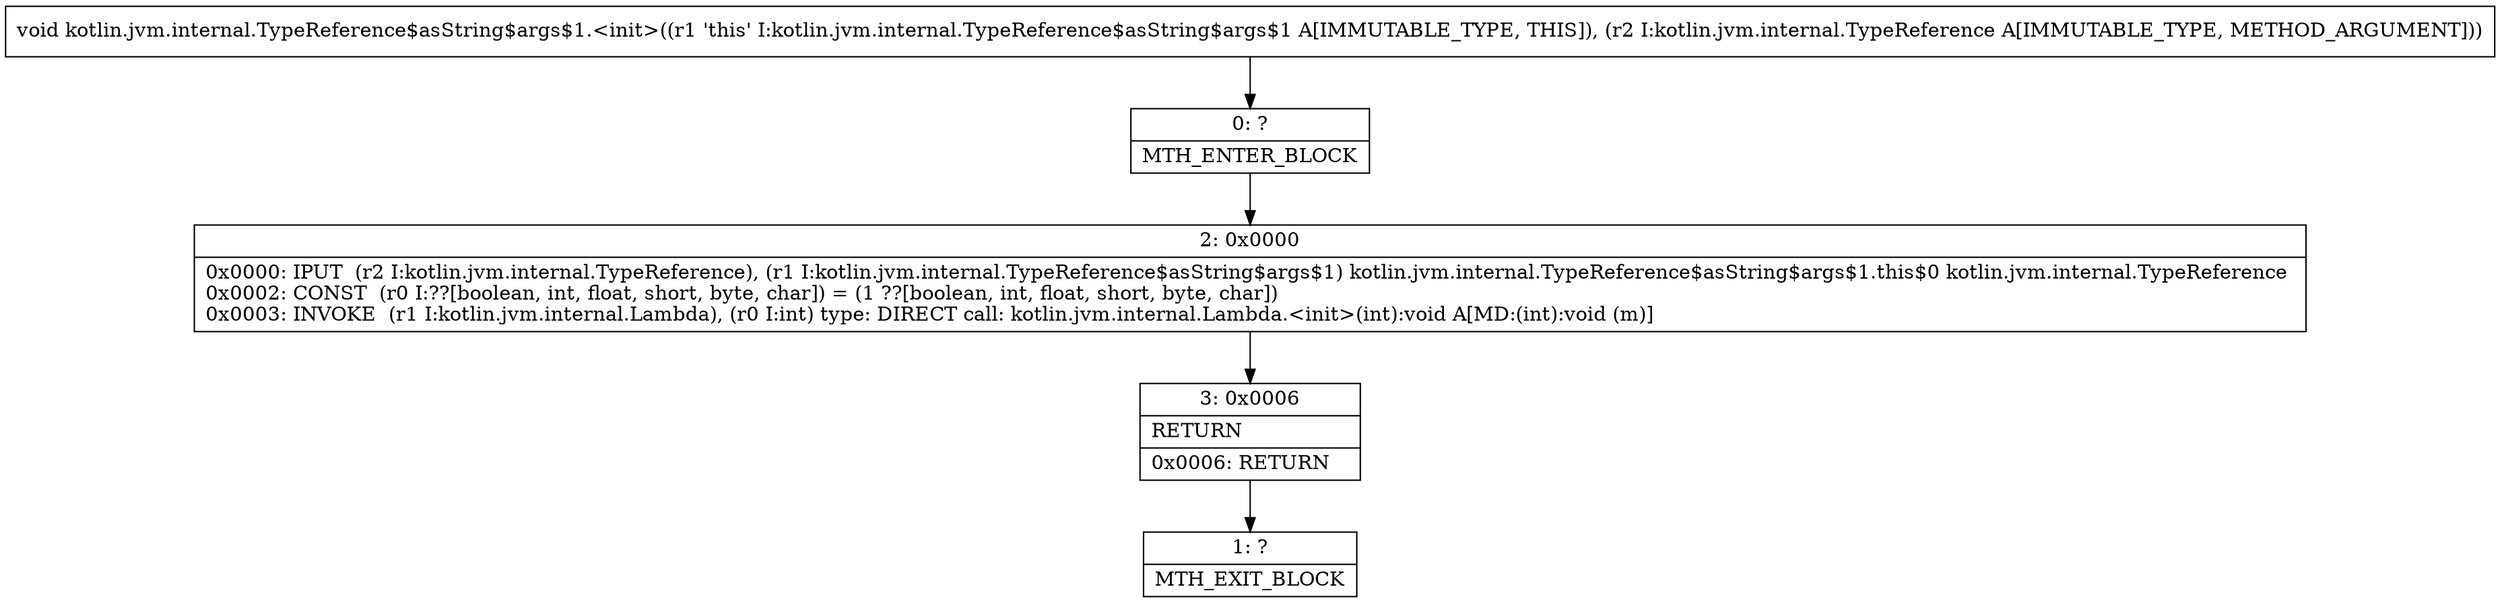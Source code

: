 digraph "CFG forkotlin.jvm.internal.TypeReference$asString$args$1.\<init\>(Lkotlin\/jvm\/internal\/TypeReference;)V" {
Node_0 [shape=record,label="{0\:\ ?|MTH_ENTER_BLOCK\l}"];
Node_2 [shape=record,label="{2\:\ 0x0000|0x0000: IPUT  (r2 I:kotlin.jvm.internal.TypeReference), (r1 I:kotlin.jvm.internal.TypeReference$asString$args$1) kotlin.jvm.internal.TypeReference$asString$args$1.this$0 kotlin.jvm.internal.TypeReference \l0x0002: CONST  (r0 I:??[boolean, int, float, short, byte, char]) = (1 ??[boolean, int, float, short, byte, char]) \l0x0003: INVOKE  (r1 I:kotlin.jvm.internal.Lambda), (r0 I:int) type: DIRECT call: kotlin.jvm.internal.Lambda.\<init\>(int):void A[MD:(int):void (m)]\l}"];
Node_3 [shape=record,label="{3\:\ 0x0006|RETURN\l|0x0006: RETURN   \l}"];
Node_1 [shape=record,label="{1\:\ ?|MTH_EXIT_BLOCK\l}"];
MethodNode[shape=record,label="{void kotlin.jvm.internal.TypeReference$asString$args$1.\<init\>((r1 'this' I:kotlin.jvm.internal.TypeReference$asString$args$1 A[IMMUTABLE_TYPE, THIS]), (r2 I:kotlin.jvm.internal.TypeReference A[IMMUTABLE_TYPE, METHOD_ARGUMENT])) }"];
MethodNode -> Node_0;Node_0 -> Node_2;
Node_2 -> Node_3;
Node_3 -> Node_1;
}

